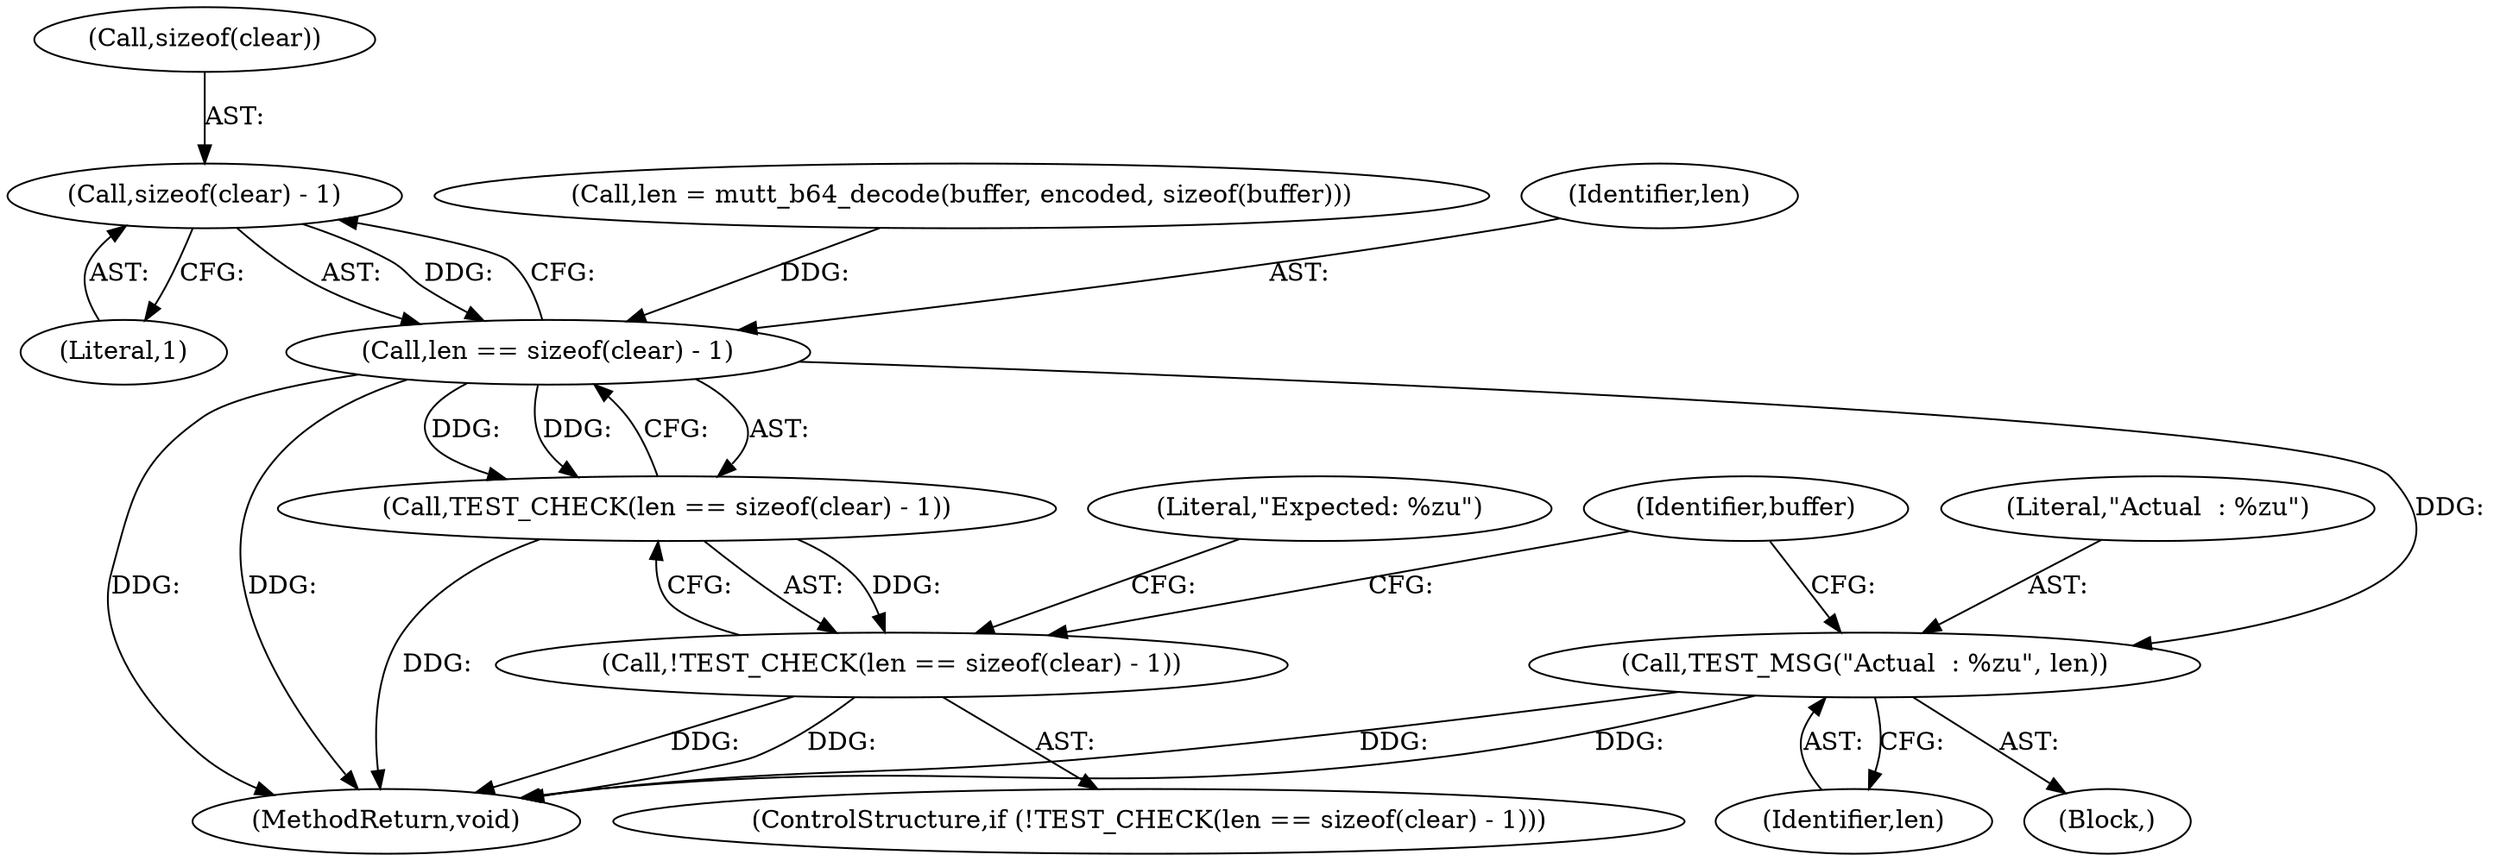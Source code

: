 digraph "0_neomutt_6f163e07ae68654d7ac5268cbb7565f6df79ad85_3@API" {
"1000117" [label="(Call,sizeof(clear) - 1)"];
"1000115" [label="(Call,len == sizeof(clear) - 1)"];
"1000114" [label="(Call,TEST_CHECK(len == sizeof(clear) - 1))"];
"1000113" [label="(Call,!TEST_CHECK(len == sizeof(clear) - 1))"];
"1000128" [label="(Call,TEST_MSG(\"Actual  : %zu\", len))"];
"1000118" [label="(Call,sizeof(clear))"];
"1000105" [label="(Call,len = mutt_b64_decode(buffer, encoded, sizeof(buffer)))"];
"1000113" [label="(Call,!TEST_CHECK(len == sizeof(clear) - 1))"];
"1000123" [label="(Literal,\"Expected: %zu\")"];
"1000130" [label="(Identifier,len)"];
"1000120" [label="(Literal,1)"];
"1000117" [label="(Call,sizeof(clear) - 1)"];
"1000151" [label="(MethodReturn,void)"];
"1000129" [label="(Literal,\"Actual  : %zu\")"];
"1000128" [label="(Call,TEST_MSG(\"Actual  : %zu\", len))"];
"1000133" [label="(Identifier,buffer)"];
"1000115" [label="(Call,len == sizeof(clear) - 1)"];
"1000121" [label="(Block,)"];
"1000114" [label="(Call,TEST_CHECK(len == sizeof(clear) - 1))"];
"1000112" [label="(ControlStructure,if (!TEST_CHECK(len == sizeof(clear) - 1)))"];
"1000116" [label="(Identifier,len)"];
"1000117" -> "1000115"  [label="AST: "];
"1000117" -> "1000120"  [label="CFG: "];
"1000118" -> "1000117"  [label="AST: "];
"1000120" -> "1000117"  [label="AST: "];
"1000115" -> "1000117"  [label="CFG: "];
"1000117" -> "1000115"  [label="DDG: "];
"1000115" -> "1000114"  [label="AST: "];
"1000116" -> "1000115"  [label="AST: "];
"1000114" -> "1000115"  [label="CFG: "];
"1000115" -> "1000151"  [label="DDG: "];
"1000115" -> "1000151"  [label="DDG: "];
"1000115" -> "1000114"  [label="DDG: "];
"1000115" -> "1000114"  [label="DDG: "];
"1000105" -> "1000115"  [label="DDG: "];
"1000115" -> "1000128"  [label="DDG: "];
"1000114" -> "1000113"  [label="AST: "];
"1000113" -> "1000114"  [label="CFG: "];
"1000114" -> "1000151"  [label="DDG: "];
"1000114" -> "1000113"  [label="DDG: "];
"1000113" -> "1000112"  [label="AST: "];
"1000123" -> "1000113"  [label="CFG: "];
"1000133" -> "1000113"  [label="CFG: "];
"1000113" -> "1000151"  [label="DDG: "];
"1000113" -> "1000151"  [label="DDG: "];
"1000128" -> "1000121"  [label="AST: "];
"1000128" -> "1000130"  [label="CFG: "];
"1000129" -> "1000128"  [label="AST: "];
"1000130" -> "1000128"  [label="AST: "];
"1000133" -> "1000128"  [label="CFG: "];
"1000128" -> "1000151"  [label="DDG: "];
"1000128" -> "1000151"  [label="DDG: "];
}
